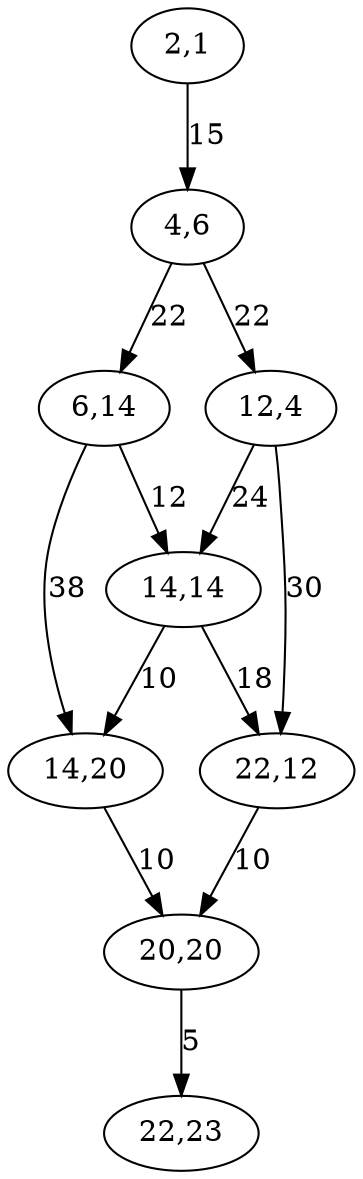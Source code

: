 digraph {
  "2,1" -> "4,6" [ label ="15" ];
  "4,6" -> "6,14" [ label ="22" ];
  "4,6" -> "12,4" [ label ="22" ];
  "6,14" -> "14,14" [ label ="12" ];
  "6,14" -> "14,20" [ label ="38" ];
  "12,4" -> "14,14" [ label ="24" ];
  "12,4" -> "22,12" [ label ="30" ];
  "14,14" -> "14,20" [ label ="10" ];
  "14,14" -> "22,12" [ label ="18" ];
  "14,20" -> "20,20" [ label ="10" ];
  "20,20" -> "22,23" [ label ="5" ];
  "22,12" -> "20,20" [ label ="10" ];
}
